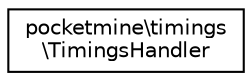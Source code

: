 digraph "Graphical Class Hierarchy"
{
 // INTERACTIVE_SVG=YES
 // LATEX_PDF_SIZE
  edge [fontname="Helvetica",fontsize="10",labelfontname="Helvetica",labelfontsize="10"];
  node [fontname="Helvetica",fontsize="10",shape=record];
  rankdir="LR";
  Node0 [label="pocketmine\\timings\l\\TimingsHandler",height=0.2,width=0.4,color="black", fillcolor="white", style="filled",URL="$d7/d9b/classpocketmine_1_1timings_1_1_timings_handler.html",tooltip=" "];
}
